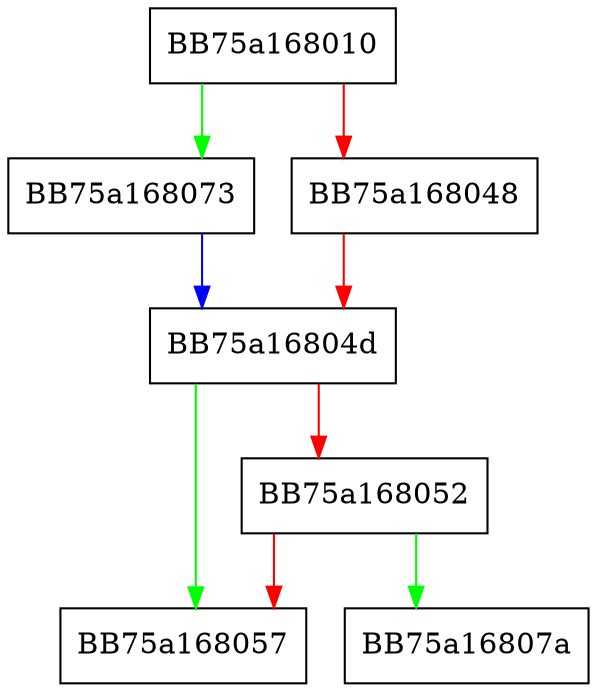 digraph luaM_realloc_ {
  node [shape="box"];
  graph [splines=ortho];
  BB75a168010 -> BB75a168073 [color="green"];
  BB75a168010 -> BB75a168048 [color="red"];
  BB75a168048 -> BB75a16804d [color="red"];
  BB75a16804d -> BB75a168057 [color="green"];
  BB75a16804d -> BB75a168052 [color="red"];
  BB75a168052 -> BB75a16807a [color="green"];
  BB75a168052 -> BB75a168057 [color="red"];
  BB75a168073 -> BB75a16804d [color="blue"];
}